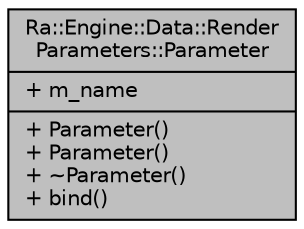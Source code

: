 digraph "Ra::Engine::Data::RenderParameters::Parameter"
{
 // INTERACTIVE_SVG=YES
 // LATEX_PDF_SIZE
  edge [fontname="Helvetica",fontsize="10",labelfontname="Helvetica",labelfontsize="10"];
  node [fontname="Helvetica",fontsize="10",shape=record];
  Node1 [label="{Ra::Engine::Data::Render\lParameters::Parameter\n|+ m_name\l|+ Parameter()\l+ Parameter()\l+ ~Parameter()\l+ bind()\l}",height=0.2,width=0.4,color="black", fillcolor="grey75", style="filled", fontcolor="black",tooltip=" "];
}
